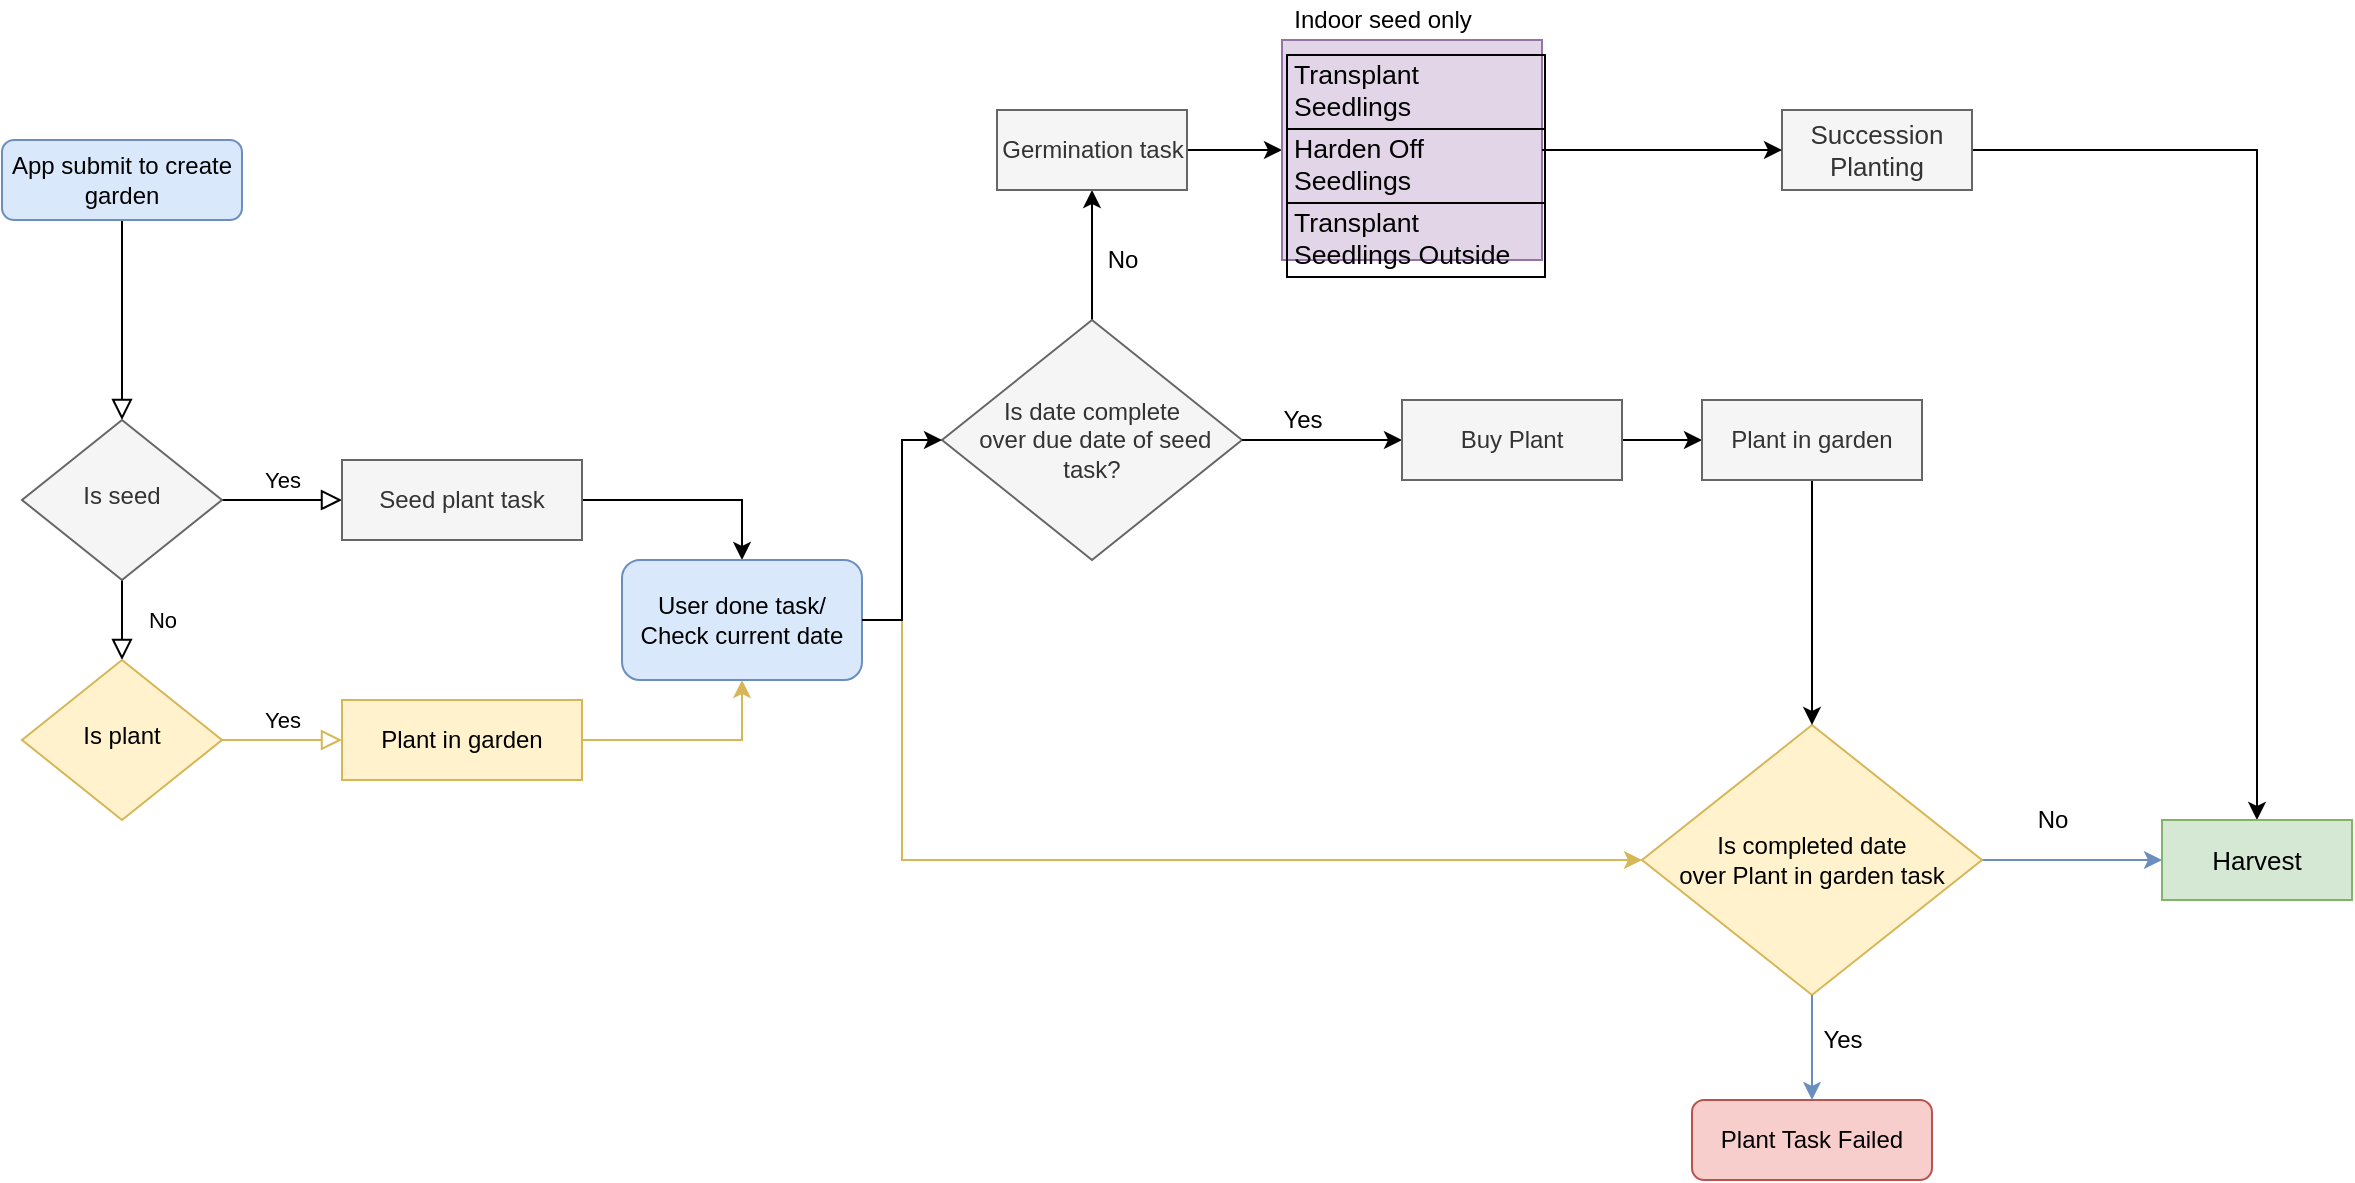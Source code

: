 <mxfile version="13.8.8" type="github"><diagram id="C5RBs43oDa-KdzZeNtuy" name="Page-1"><mxGraphModel dx="1339" dy="2496" grid="1" gridSize="10" guides="1" tooltips="1" connect="1" arrows="1" fold="1" page="1" pageScale="1" pageWidth="1169" pageHeight="1654" math="0" shadow="0"><root><mxCell id="WIyWlLk6GJQsqaUBKTNV-0"/><mxCell id="WIyWlLk6GJQsqaUBKTNV-1" parent="WIyWlLk6GJQsqaUBKTNV-0"/><mxCell id="WIyWlLk6GJQsqaUBKTNV-2" value="" style="rounded=0;html=1;jettySize=auto;orthogonalLoop=1;fontSize=11;endArrow=block;endFill=0;endSize=8;strokeWidth=1;shadow=0;labelBackgroundColor=none;edgeStyle=orthogonalEdgeStyle;" parent="WIyWlLk6GJQsqaUBKTNV-1" source="WIyWlLk6GJQsqaUBKTNV-3" target="WIyWlLk6GJQsqaUBKTNV-6" edge="1"><mxGeometry relative="1" as="geometry"/></mxCell><mxCell id="WIyWlLk6GJQsqaUBKTNV-3" value="App submit to create garden" style="rounded=1;whiteSpace=wrap;html=1;fontSize=12;glass=0;strokeWidth=1;shadow=0;fillColor=#dae8fc;strokeColor=#6c8ebf;" parent="WIyWlLk6GJQsqaUBKTNV-1" vertex="1"><mxGeometry x="40" y="30" width="120" height="40" as="geometry"/></mxCell><mxCell id="WIyWlLk6GJQsqaUBKTNV-4" value="No" style="rounded=0;html=1;jettySize=auto;orthogonalLoop=1;fontSize=11;endArrow=block;endFill=0;endSize=8;strokeWidth=1;shadow=0;labelBackgroundColor=none;edgeStyle=orthogonalEdgeStyle;" parent="WIyWlLk6GJQsqaUBKTNV-1" source="WIyWlLk6GJQsqaUBKTNV-6" target="WIyWlLk6GJQsqaUBKTNV-10" edge="1"><mxGeometry y="20" relative="1" as="geometry"><mxPoint as="offset"/></mxGeometry></mxCell><mxCell id="WIyWlLk6GJQsqaUBKTNV-5" value="Yes" style="edgeStyle=orthogonalEdgeStyle;rounded=0;html=1;jettySize=auto;orthogonalLoop=1;fontSize=11;endArrow=block;endFill=0;endSize=8;strokeWidth=1;shadow=0;labelBackgroundColor=none;" parent="WIyWlLk6GJQsqaUBKTNV-1" source="WIyWlLk6GJQsqaUBKTNV-6" target="WIyWlLk6GJQsqaUBKTNV-7" edge="1"><mxGeometry y="10" relative="1" as="geometry"><mxPoint as="offset"/></mxGeometry></mxCell><mxCell id="WIyWlLk6GJQsqaUBKTNV-6" value="Is seed" style="rhombus;whiteSpace=wrap;html=1;shadow=0;fontFamily=Helvetica;fontSize=12;align=center;strokeWidth=1;spacing=6;spacingTop=-4;fillColor=#f5f5f5;strokeColor=#666666;fontColor=#333333;" parent="WIyWlLk6GJQsqaUBKTNV-1" vertex="1"><mxGeometry x="50" y="170" width="100" height="80" as="geometry"/></mxCell><mxCell id="tHPZ96IvcJOkrGC_87v5-21" value="" style="edgeStyle=orthogonalEdgeStyle;rounded=0;orthogonalLoop=1;jettySize=auto;html=1;" parent="WIyWlLk6GJQsqaUBKTNV-1" source="WIyWlLk6GJQsqaUBKTNV-7" target="tHPZ96IvcJOkrGC_87v5-18" edge="1"><mxGeometry relative="1" as="geometry"/></mxCell><mxCell id="WIyWlLk6GJQsqaUBKTNV-7" value="Seed plant task" style="rounded=0;whiteSpace=wrap;html=1;fontSize=12;glass=0;strokeWidth=1;shadow=0;fillColor=#f5f5f5;strokeColor=#666666;fontColor=#333333;" parent="WIyWlLk6GJQsqaUBKTNV-1" vertex="1"><mxGeometry x="210" y="190" width="120" height="40" as="geometry"/></mxCell><mxCell id="WIyWlLk6GJQsqaUBKTNV-9" value="Yes" style="edgeStyle=orthogonalEdgeStyle;rounded=0;html=1;jettySize=auto;orthogonalLoop=1;fontSize=11;endArrow=block;endFill=0;endSize=8;strokeWidth=1;shadow=0;labelBackgroundColor=none;fillColor=#fff2cc;strokeColor=#d6b656;" parent="WIyWlLk6GJQsqaUBKTNV-1" source="WIyWlLk6GJQsqaUBKTNV-10" target="WIyWlLk6GJQsqaUBKTNV-12" edge="1"><mxGeometry y="10" relative="1" as="geometry"><mxPoint as="offset"/></mxGeometry></mxCell><mxCell id="WIyWlLk6GJQsqaUBKTNV-10" value="Is plant" style="rhombus;whiteSpace=wrap;html=1;shadow=0;fontFamily=Helvetica;fontSize=12;align=center;strokeWidth=1;spacing=6;spacingTop=-4;fillColor=#fff2cc;strokeColor=#d6b656;" parent="WIyWlLk6GJQsqaUBKTNV-1" vertex="1"><mxGeometry x="50" y="290" width="100" height="80" as="geometry"/></mxCell><mxCell id="tHPZ96IvcJOkrGC_87v5-14" value="" style="edgeStyle=orthogonalEdgeStyle;rounded=0;orthogonalLoop=1;jettySize=auto;html=1;entryX=0.5;entryY=1;entryDx=0;entryDy=0;fillColor=#fff2cc;strokeColor=#d6b656;" parent="WIyWlLk6GJQsqaUBKTNV-1" source="WIyWlLk6GJQsqaUBKTNV-12" target="tHPZ96IvcJOkrGC_87v5-18" edge="1"><mxGeometry relative="1" as="geometry"><mxPoint x="450" y="240" as="targetPoint"/></mxGeometry></mxCell><mxCell id="WIyWlLk6GJQsqaUBKTNV-12" value="Plant in garden" style="rounded=0;whiteSpace=wrap;html=1;fontSize=12;glass=0;strokeWidth=1;shadow=0;fillColor=#fff2cc;strokeColor=#d6b656;" parent="WIyWlLk6GJQsqaUBKTNV-1" vertex="1"><mxGeometry x="210" y="310" width="120" height="40" as="geometry"/></mxCell><mxCell id="tHPZ96IvcJOkrGC_87v5-43" value="" style="edgeStyle=orthogonalEdgeStyle;rounded=0;orthogonalLoop=1;jettySize=auto;html=1;entryX=0;entryY=0.5;entryDx=0;entryDy=0;exitX=1;exitY=0.5;exitDx=0;exitDy=0;fillColor=#dae8fc;strokeColor=#6c8ebf;" parent="WIyWlLk6GJQsqaUBKTNV-1" source="tHPZ96IvcJOkrGC_87v5-46" target="tHPZ96IvcJOkrGC_87v5-35" edge="1"><mxGeometry relative="1" as="geometry"><mxPoint x="900" y="390" as="sourcePoint"/><mxPoint x="710" y="550" as="targetPoint"/></mxGeometry></mxCell><mxCell id="tHPZ96IvcJOkrGC_87v5-6" value="Plant Task Failed" style="rounded=1;whiteSpace=wrap;html=1;fontSize=12;glass=0;strokeWidth=1;shadow=0;fillColor=#f8cecc;strokeColor=#b85450;" parent="WIyWlLk6GJQsqaUBKTNV-1" vertex="1"><mxGeometry x="885" y="510" width="120" height="40" as="geometry"/></mxCell><mxCell id="tHPZ96IvcJOkrGC_87v5-28" value="" style="edgeStyle=orthogonalEdgeStyle;rounded=0;orthogonalLoop=1;jettySize=auto;html=1;exitX=0.5;exitY=0;exitDx=0;exitDy=0;" parent="WIyWlLk6GJQsqaUBKTNV-1" source="tHPZ96IvcJOkrGC_87v5-44" target="tHPZ96IvcJOkrGC_87v5-27" edge="1"><mxGeometry relative="1" as="geometry"/></mxCell><mxCell id="tHPZ96IvcJOkrGC_87v5-17" value="" style="edgeStyle=orthogonalEdgeStyle;rounded=0;orthogonalLoop=1;jettySize=auto;html=1;exitX=1;exitY=0.5;exitDx=0;exitDy=0;entryX=0;entryY=0.5;entryDx=0;entryDy=0;fillColor=#fff2cc;strokeColor=#d6b656;" parent="WIyWlLk6GJQsqaUBKTNV-1" source="tHPZ96IvcJOkrGC_87v5-18" target="tHPZ96IvcJOkrGC_87v5-46" edge="1"><mxGeometry relative="1" as="geometry"><mxPoint x="340" y="340" as="sourcePoint"/><mxPoint x="510" y="390.0" as="targetPoint"/><Array as="points"><mxPoint x="490" y="270"/><mxPoint x="490" y="390"/></Array></mxGeometry></mxCell><mxCell id="tHPZ96IvcJOkrGC_87v5-18" value="User done task/ Check current date" style="rounded=1;whiteSpace=wrap;html=1;strokeWidth=1;fillColor=#dae8fc;strokeColor=#6c8ebf;" parent="WIyWlLk6GJQsqaUBKTNV-1" vertex="1"><mxGeometry x="350" y="240" width="120" height="60" as="geometry"/></mxCell><mxCell id="tHPZ96IvcJOkrGC_87v5-37" value="" style="edgeStyle=orthogonalEdgeStyle;rounded=0;orthogonalLoop=1;jettySize=auto;html=1;entryX=0;entryY=0.5;entryDx=0;entryDy=0;" parent="WIyWlLk6GJQsqaUBKTNV-1" source="tHPZ96IvcJOkrGC_87v5-27" target="tHPZ96IvcJOkrGC_87v5-31" edge="1"><mxGeometry relative="1" as="geometry"/></mxCell><mxCell id="tHPZ96IvcJOkrGC_87v5-27" value="Germination task" style="whiteSpace=wrap;html=1;rounded=0;shadow=0;strokeWidth=1;glass=0;fillColor=#f5f5f5;strokeColor=#666666;fontColor=#333333;" parent="WIyWlLk6GJQsqaUBKTNV-1" vertex="1"><mxGeometry x="537.5" y="15" width="95" height="40" as="geometry"/></mxCell><mxCell id="tHPZ96IvcJOkrGC_87v5-31" value="&lt;meta charset=&quot;utf-8&quot;&gt;&lt;table cellspacing=&quot;0&quot; cellpadding=&quot;0&quot; dir=&quot;ltr&quot; border=&quot;1&quot; style=&quot;table-layout: fixed ; font-size: 10pt ; font-family: &amp;quot;arial&amp;quot; ; width: 0px ; border-collapse: collapse ; border: none&quot;&gt;&lt;colgroup&gt;&lt;col width=&quot;129&quot;&gt;&lt;/colgroup&gt;&lt;tbody&gt;&lt;tr style=&quot;height: 21px&quot;&gt;&lt;td style=&quot;border-width: 1px; border-style: solid; border-color: rgb(0, 0, 0); overflow: hidden; padding: 2px 3px; vertical-align: bottom; overflow-wrap: break-word;&quot;&gt;Transplant Seedlings&lt;/td&gt;&lt;/tr&gt;&lt;tr style=&quot;height: 21px&quot;&gt;&lt;td style=&quot;border-right: 1px solid rgb(0, 0, 0); border-bottom: 1px solid rgb(0, 0, 0); border-left: 1px solid rgb(0, 0, 0); overflow: hidden; padding: 2px 3px; vertical-align: bottom; overflow-wrap: break-word;&quot;&gt;Harden Off Seedlings&lt;/td&gt;&lt;/tr&gt;&lt;tr style=&quot;height: 21px&quot;&gt;&lt;td style=&quot;border-right: 1px solid rgb(0, 0, 0); border-bottom: 1px solid rgb(0, 0, 0); border-left: 1px solid rgb(0, 0, 0); overflow: hidden; padding: 2px 3px; vertical-align: bottom; overflow-wrap: break-word;&quot;&gt;Transplant Seedlings Outside&lt;/td&gt;&lt;/tr&gt;&lt;/tbody&gt;&lt;/table&gt;" style="text;whiteSpace=wrap;html=1;fillColor=#e1d5e7;strokeColor=#9673a6;" parent="WIyWlLk6GJQsqaUBKTNV-1" vertex="1"><mxGeometry x="680" y="-20" width="130" height="110" as="geometry"/></mxCell><mxCell id="tHPZ96IvcJOkrGC_87v5-42" value="" style="edgeStyle=orthogonalEdgeStyle;rounded=0;orthogonalLoop=1;jettySize=auto;html=1;" parent="WIyWlLk6GJQsqaUBKTNV-1" source="tHPZ96IvcJOkrGC_87v5-34" target="tHPZ96IvcJOkrGC_87v5-35" edge="1"><mxGeometry relative="1" as="geometry"/></mxCell><mxCell id="tHPZ96IvcJOkrGC_87v5-34" value="&lt;span style=&quot;font-family: &amp;#34;arial&amp;#34; ; font-size: 13px ; text-align: left&quot;&gt;Succession Planting&lt;/span&gt;" style="whiteSpace=wrap;html=1;rounded=0;shadow=0;strokeWidth=1;glass=0;fillColor=#f5f5f5;strokeColor=#666666;fontColor=#333333;" parent="WIyWlLk6GJQsqaUBKTNV-1" vertex="1"><mxGeometry x="930" y="15" width="95" height="40" as="geometry"/></mxCell><mxCell id="tHPZ96IvcJOkrGC_87v5-35" value="&lt;span style=&quot;font-family: &amp;#34;arial&amp;#34; ; font-size: 13px ; text-align: left&quot;&gt;Harvest&lt;/span&gt;" style="whiteSpace=wrap;html=1;rounded=0;shadow=0;strokeWidth=1;glass=0;fillColor=#d5e8d4;strokeColor=#82b366;" parent="WIyWlLk6GJQsqaUBKTNV-1" vertex="1"><mxGeometry x="1120" y="370" width="95" height="40" as="geometry"/></mxCell><mxCell id="tHPZ96IvcJOkrGC_87v5-36" value="Indoor seed only" style="text;html=1;align=center;verticalAlign=middle;resizable=0;points=[];autosize=1;" parent="WIyWlLk6GJQsqaUBKTNV-1" vertex="1"><mxGeometry x="680" y="-40" width="100" height="20" as="geometry"/></mxCell><mxCell id="tHPZ96IvcJOkrGC_87v5-40" value="" style="edgeStyle=orthogonalEdgeStyle;rounded=0;orthogonalLoop=1;jettySize=auto;html=1;entryX=0;entryY=0.5;entryDx=0;entryDy=0;exitX=1;exitY=0.5;exitDx=0;exitDy=0;" parent="WIyWlLk6GJQsqaUBKTNV-1" source="tHPZ96IvcJOkrGC_87v5-31" target="tHPZ96IvcJOkrGC_87v5-34" edge="1"><mxGeometry relative="1" as="geometry"><mxPoint x="820" y="40" as="sourcePoint"/><mxPoint x="870" y="35" as="targetPoint"/><Array as="points"/></mxGeometry></mxCell><mxCell id="tHPZ96IvcJOkrGC_87v5-44" value="Is date complete&lt;br&gt;&amp;nbsp;over due date of seed task?" style="rhombus;whiteSpace=wrap;html=1;rounded=0;shadow=0;strokeWidth=1;glass=0;fillColor=#f5f5f5;strokeColor=#666666;fontColor=#333333;" parent="WIyWlLk6GJQsqaUBKTNV-1" vertex="1"><mxGeometry x="510" y="120" width="150" height="120" as="geometry"/></mxCell><mxCell id="tHPZ96IvcJOkrGC_87v5-45" value="" style="edgeStyle=orthogonalEdgeStyle;rounded=0;orthogonalLoop=1;jettySize=auto;html=1;exitX=1;exitY=0.5;exitDx=0;exitDy=0;entryX=0;entryY=0.5;entryDx=0;entryDy=0;" parent="WIyWlLk6GJQsqaUBKTNV-1" source="tHPZ96IvcJOkrGC_87v5-18" target="tHPZ96IvcJOkrGC_87v5-44" edge="1"><mxGeometry relative="1" as="geometry"><mxPoint x="480" y="280" as="sourcePoint"/><mxPoint x="520" y="400" as="targetPoint"/></mxGeometry></mxCell><mxCell id="tHPZ96IvcJOkrGC_87v5-46" value="Is completed date &lt;br&gt;over Plant in garden task" style="rhombus;whiteSpace=wrap;html=1;rounded=0;strokeWidth=1;fillColor=#fff2cc;strokeColor=#d6b656;" parent="WIyWlLk6GJQsqaUBKTNV-1" vertex="1"><mxGeometry x="860" y="322.5" width="170" height="135" as="geometry"/></mxCell><mxCell id="tHPZ96IvcJOkrGC_87v5-51" value="" style="edgeStyle=orthogonalEdgeStyle;rounded=0;orthogonalLoop=1;jettySize=auto;html=1;exitX=0.5;exitY=1;exitDx=0;exitDy=0;entryX=0.5;entryY=0;entryDx=0;entryDy=0;fillColor=#dae8fc;strokeColor=#6c8ebf;" parent="WIyWlLk6GJQsqaUBKTNV-1" source="tHPZ96IvcJOkrGC_87v5-46" target="tHPZ96IvcJOkrGC_87v5-6" edge="1"><mxGeometry relative="1" as="geometry"><mxPoint x="595" y="460" as="sourcePoint"/><mxPoint x="595" y="540" as="targetPoint"/></mxGeometry></mxCell><mxCell id="tHPZ96IvcJOkrGC_87v5-57" value="No" style="text;html=1;align=center;verticalAlign=middle;resizable=0;points=[];autosize=1;" parent="WIyWlLk6GJQsqaUBKTNV-1" vertex="1"><mxGeometry x="585" y="80" width="30" height="20" as="geometry"/></mxCell><mxCell id="tHPZ96IvcJOkrGC_87v5-58" value="Yes" style="text;html=1;align=center;verticalAlign=middle;resizable=0;points=[];autosize=1;" parent="WIyWlLk6GJQsqaUBKTNV-1" vertex="1"><mxGeometry x="670" y="160" width="40" height="20" as="geometry"/></mxCell><mxCell id="tHPZ96IvcJOkrGC_87v5-60" value="Yes" style="text;html=1;align=center;verticalAlign=middle;resizable=0;points=[];autosize=1;" parent="WIyWlLk6GJQsqaUBKTNV-1" vertex="1"><mxGeometry x="940" y="470" width="40" height="20" as="geometry"/></mxCell><mxCell id="tHPZ96IvcJOkrGC_87v5-61" value="No" style="text;html=1;align=center;verticalAlign=middle;resizable=0;points=[];autosize=1;" parent="WIyWlLk6GJQsqaUBKTNV-1" vertex="1"><mxGeometry x="1050" y="360" width="30" height="20" as="geometry"/></mxCell><mxCell id="hxGqgMGHi2h2dyBdjf7M-1" value="" style="edgeStyle=orthogonalEdgeStyle;rounded=0;orthogonalLoop=1;jettySize=auto;html=1;" parent="WIyWlLk6GJQsqaUBKTNV-1" source="tHPZ96IvcJOkrGC_87v5-44" edge="1"><mxGeometry relative="1" as="geometry"><mxPoint x="660" y="180" as="sourcePoint"/><mxPoint x="740" y="180.0" as="targetPoint"/></mxGeometry></mxCell><mxCell id="hxGqgMGHi2h2dyBdjf7M-2" value="" style="endArrow=classic;html=1;exitX=1;exitY=0.5;exitDx=0;exitDy=0;" parent="WIyWlLk6GJQsqaUBKTNV-1" edge="1" source="wuyHMWJC4r6MGpUJTTyM-0"><mxGeometry width="50" height="50" relative="1" as="geometry"><mxPoint x="800" y="200.0" as="sourcePoint"/><mxPoint x="890" y="180" as="targetPoint"/></mxGeometry></mxCell><mxCell id="wuyHMWJC4r6MGpUJTTyM-0" value="Buy Plant" style="whiteSpace=wrap;html=1;rounded=0;shadow=0;strokeWidth=1;glass=0;fillColor=#f5f5f5;strokeColor=#666666;fontColor=#333333;" parent="WIyWlLk6GJQsqaUBKTNV-1" vertex="1"><mxGeometry x="740" y="160" width="110" height="40" as="geometry"/></mxCell><mxCell id="LGwdIr_46LuaA3Hv9Ccv-1" value="" style="edgeStyle=orthogonalEdgeStyle;rounded=0;orthogonalLoop=1;jettySize=auto;html=1;" edge="1" parent="WIyWlLk6GJQsqaUBKTNV-1" source="LGwdIr_46LuaA3Hv9Ccv-0" target="tHPZ96IvcJOkrGC_87v5-46"><mxGeometry relative="1" as="geometry"/></mxCell><mxCell id="LGwdIr_46LuaA3Hv9Ccv-0" value="Plant in garden" style="whiteSpace=wrap;html=1;rounded=0;shadow=0;strokeWidth=1;glass=0;fillColor=#f5f5f5;strokeColor=#666666;fontColor=#333333;" vertex="1" parent="WIyWlLk6GJQsqaUBKTNV-1"><mxGeometry x="890" y="160" width="110" height="40" as="geometry"/></mxCell></root></mxGraphModel></diagram></mxfile>